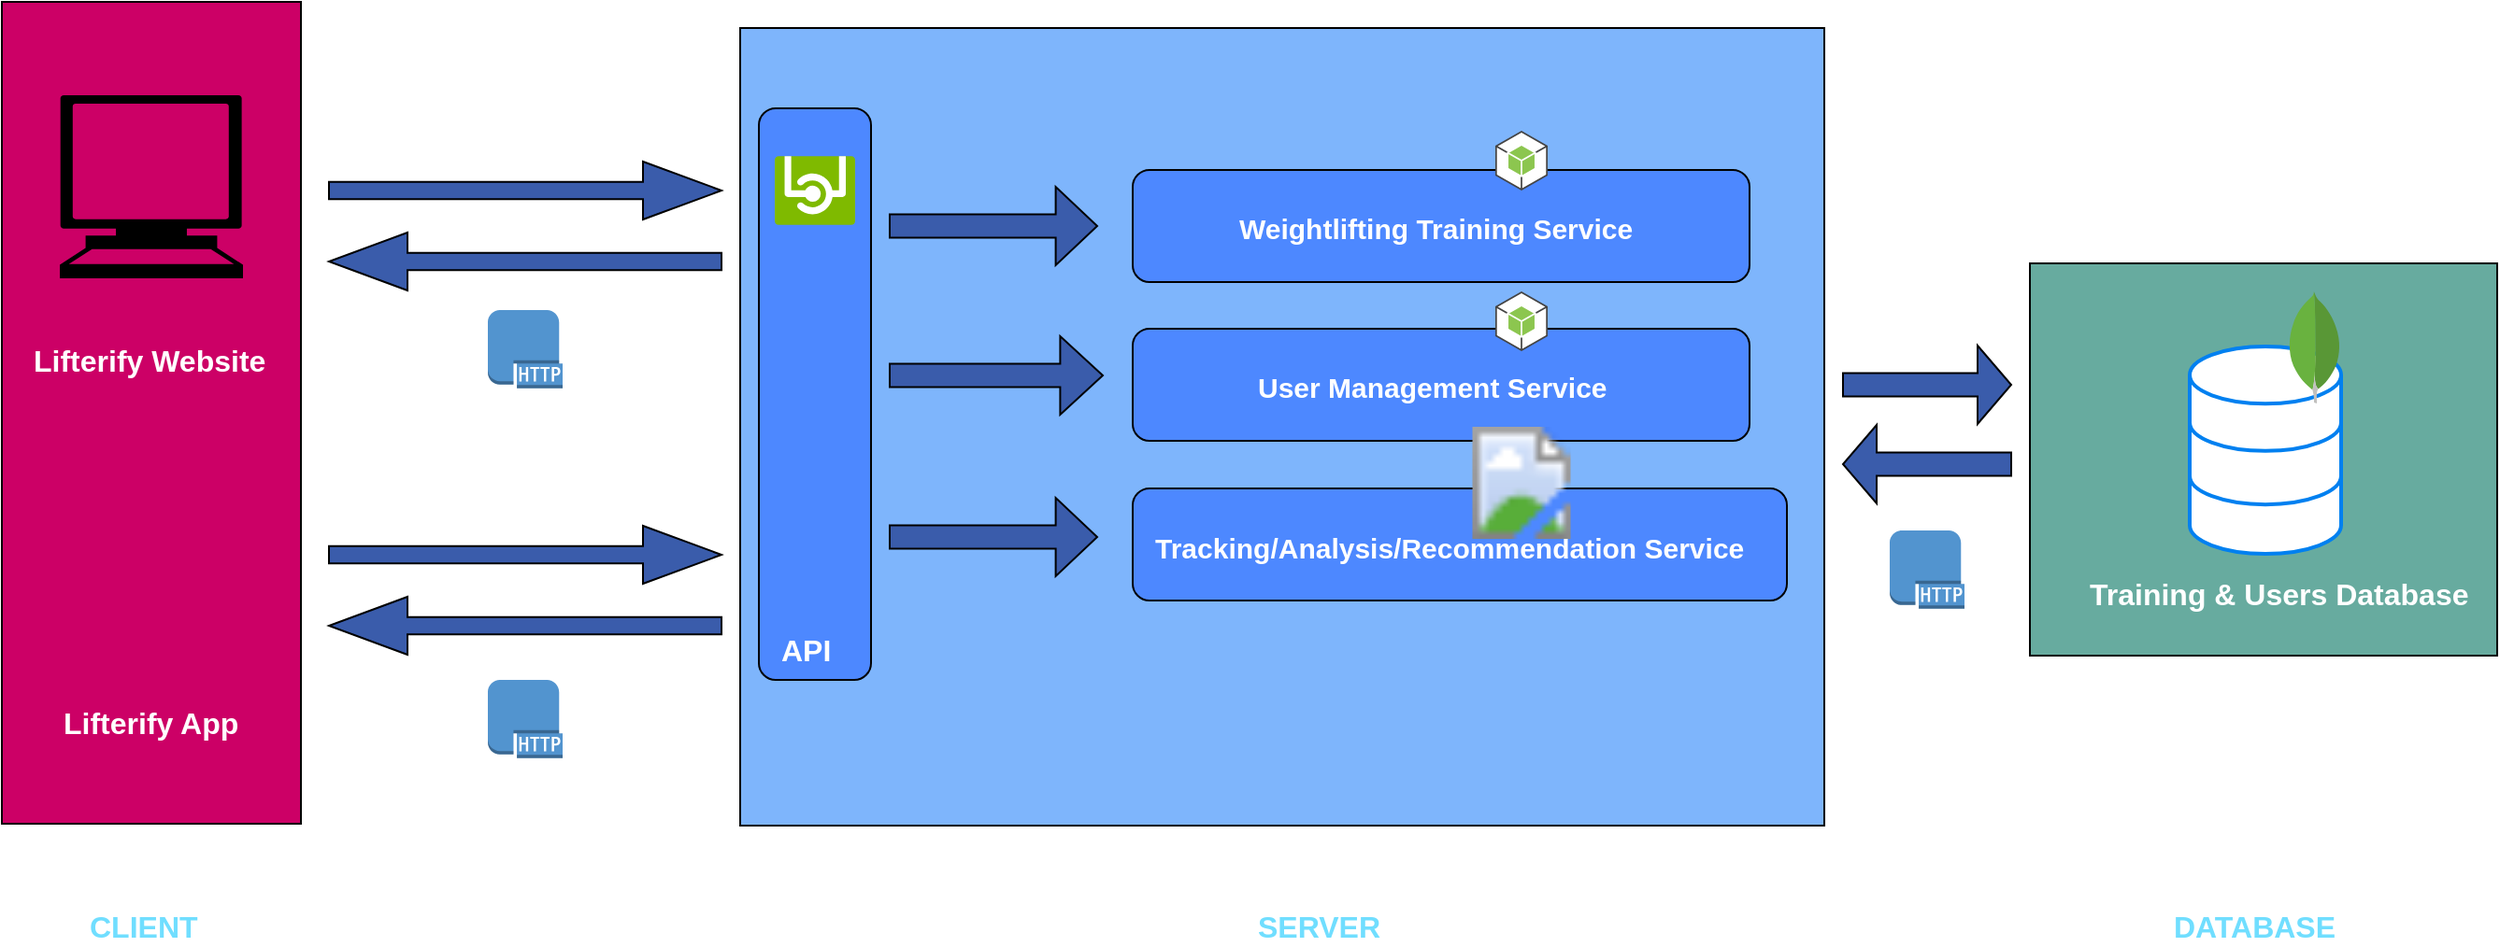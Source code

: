 <mxfile version="11.2.8" type="device" pages="1"><diagram id="MjchS-lPM_sPSTgsocb0" name="Page-1"><mxGraphModel dx="2483" dy="888" grid="1" gridSize="10" guides="1" tooltips="1" connect="1" arrows="1" fold="1" page="1" pageScale="1" pageWidth="827" pageHeight="1169" math="0" shadow="0"><root><mxCell id="0"/><mxCell id="1" parent="0"/><mxCell id="pVcBsNSozdx4UE8IJczH-51" value="" style="rounded=0;whiteSpace=wrap;html=1;fontSize=16;fillColor=#67AB9F;" vertex="1" parent="1"><mxGeometry x="850" y="140" width="250" height="210" as="geometry"/></mxCell><mxCell id="pVcBsNSozdx4UE8IJczH-52" value="" style="html=1;verticalLabelPosition=bottom;align=center;labelBackgroundColor=#ffffff;verticalAlign=top;strokeWidth=2;strokeColor=#0080F0;fillColor=#ffffff;shadow=0;dashed=0;shape=mxgraph.ios7.icons.data;fontSize=16;fontColor=#FFFFFF;aspect=fixed;" vertex="1" parent="1"><mxGeometry x="935.5" y="184.5" width="81" height="111" as="geometry"/></mxCell><mxCell id="pVcBsNSozdx4UE8IJczH-43" value="" style="rounded=0;whiteSpace=wrap;html=1;fontSize=16;fillColor=#7EB5FC;" vertex="1" parent="1"><mxGeometry x="160" y="14" width="580" height="427" as="geometry"/></mxCell><mxCell id="pVcBsNSozdx4UE8IJczH-11" value="" style="rounded=1;whiteSpace=wrap;html=1;fontSize=16;fillColor=#4D88FF;" vertex="1" parent="1"><mxGeometry x="170" y="57" width="60" height="306" as="geometry"/></mxCell><mxCell id="pVcBsNSozdx4UE8IJczH-42" value="" style="rounded=0;whiteSpace=wrap;html=1;fontSize=16;fillColor=#CC0066;strokeColor=#000000;" vertex="1" parent="1"><mxGeometry x="-235" width="160" height="440" as="geometry"/></mxCell><mxCell id="pVcBsNSozdx4UE8IJczH-2" value="" style="dashed=0;outlineConnect=0;html=1;align=center;labelPosition=center;verticalLabelPosition=bottom;verticalAlign=top;shape=mxgraph.weblogos.mongodb;aspect=fixed;" vertex="1" parent="1"><mxGeometry x="988" y="155" width="28.68" height="60" as="geometry"/></mxCell><mxCell id="pVcBsNSozdx4UE8IJczH-3" value="" style="rounded=1;whiteSpace=wrap;html=1;fillColor=#4D88FF;" vertex="1" parent="1"><mxGeometry x="370" y="175" width="330" height="60" as="geometry"/></mxCell><mxCell id="pVcBsNSozdx4UE8IJczH-4" value="User Management Service" style="text;html=1;resizable=0;points=[];autosize=1;align=left;verticalAlign=top;spacingTop=-4;fontSize=15;fontColor=#FFFFFF;fontStyle=1" vertex="1" parent="1"><mxGeometry x="435" y="195" width="200" height="20" as="geometry"/></mxCell><mxCell id="pVcBsNSozdx4UE8IJczH-5" value="" style="rounded=1;whiteSpace=wrap;html=1;fillColor=#4D88FF;" vertex="1" parent="1"><mxGeometry x="370" y="260.5" width="350" height="60" as="geometry"/></mxCell><mxCell id="pVcBsNSozdx4UE8IJczH-6" value="Tracking/Analysis/Recommendation Service" style="text;html=1;resizable=0;points=[];autosize=1;align=left;verticalAlign=top;spacingTop=-4;fontSize=15;fontColor=#FFFFFF;fontStyle=1" vertex="1" parent="1"><mxGeometry x="380" y="280.5" width="330" height="20" as="geometry"/></mxCell><mxCell id="pVcBsNSozdx4UE8IJczH-7" value="" style="aspect=fixed;html=1;perimeter=none;align=center;shadow=0;dashed=0;image;fontSize=12;image=img/lib/mscae/API.svg;" vertex="1" parent="1"><mxGeometry x="178.5" y="82.5" width="43" height="37" as="geometry"/></mxCell><mxCell id="pVcBsNSozdx4UE8IJczH-8" value="API" style="text;html=1;resizable=0;points=[];autosize=1;align=left;verticalAlign=top;spacingTop=-4;fontSize=16;fontColor=#FFFFFF;fontStyle=1" vertex="1" parent="1"><mxGeometry x="180" y="335" width="40" height="20" as="geometry"/></mxCell><mxCell id="pVcBsNSozdx4UE8IJczH-10" value="Training &amp;amp; Users Database" style="text;html=1;resizable=0;points=[];autosize=1;align=left;verticalAlign=top;spacingTop=-4;fontSize=16;fontColor=#FFFFFF;fontStyle=1" vertex="1" parent="1"><mxGeometry x="880" y="305" width="210" height="20" as="geometry"/></mxCell><mxCell id="pVcBsNSozdx4UE8IJczH-14" value="" style="shape=image;html=1;verticalAlign=top;verticalLabelPosition=bottom;labelBackgroundColor=#ffffff;imageAspect=0;aspect=fixed;image=https://cdn4.iconfinder.com/data/icons/miu/24/device-iPhone-smartphone-vertical-glyph-128.png;fontSize=16;" vertex="1" parent="1"><mxGeometry x="-204.5" y="260.5" width="99" height="99" as="geometry"/></mxCell><mxCell id="pVcBsNSozdx4UE8IJczH-15" value="Lifterify App" style="text;html=1;resizable=0;points=[];autosize=1;align=left;verticalAlign=top;spacingTop=-4;fontSize=16;fontColor=#FFFFFF;fontStyle=1" vertex="1" parent="1"><mxGeometry x="-204" y="374" width="100" height="20" as="geometry"/></mxCell><mxCell id="pVcBsNSozdx4UE8IJczH-16" value="Lifterify Website" style="text;html=1;resizable=0;points=[];autosize=1;align=left;verticalAlign=top;spacingTop=-4;fontSize=16;fontColor=#FFFFFF;fontStyle=1" vertex="1" parent="1"><mxGeometry x="-220" y="180" width="130" height="20" as="geometry"/></mxCell><mxCell id="pVcBsNSozdx4UE8IJczH-17" value="" style="rounded=1;whiteSpace=wrap;html=1;fillColor=#4D88FF;" vertex="1" parent="1"><mxGeometry x="370" y="90" width="330" height="60" as="geometry"/></mxCell><mxCell id="pVcBsNSozdx4UE8IJczH-18" value="Weightlifting Training Service" style="text;html=1;resizable=0;points=[];autosize=1;align=left;verticalAlign=top;spacingTop=-4;fontSize=15;fontColor=#FFFFFF;fontStyle=1" vertex="1" parent="1"><mxGeometry x="425" y="110" width="220" height="20" as="geometry"/></mxCell><mxCell id="pVcBsNSozdx4UE8IJczH-22" value="CLIENT" style="text;html=1;resizable=0;points=[];autosize=1;align=left;verticalAlign=top;spacingTop=-4;fontSize=16;fontStyle=1;fontColor=#70DEFF;" vertex="1" parent="1"><mxGeometry x="-190" y="483" width="70" height="20" as="geometry"/></mxCell><mxCell id="pVcBsNSozdx4UE8IJczH-23" value="SERVER" style="text;html=1;resizable=0;points=[];autosize=1;align=left;verticalAlign=top;spacingTop=-4;fontSize=16;fontStyle=1;fontColor=#70DEFF;" vertex="1" parent="1"><mxGeometry x="435" y="483" width="80" height="20" as="geometry"/></mxCell><mxCell id="pVcBsNSozdx4UE8IJczH-25" value="DATABASE" style="text;html=1;resizable=0;points=[];autosize=1;align=left;verticalAlign=top;spacingTop=-4;fontSize=16;fontStyle=1;fontColor=#70DEFF;" vertex="1" parent="1"><mxGeometry x="925" y="483" width="100" height="20" as="geometry"/></mxCell><mxCell id="pVcBsNSozdx4UE8IJczH-32" value="" style="shape=singleArrow;whiteSpace=wrap;html=1;fontSize=16;fillColor=#3A5CAB;" vertex="1" parent="1"><mxGeometry x="240" y="99" width="111" height="42" as="geometry"/></mxCell><mxCell id="pVcBsNSozdx4UE8IJczH-33" value="" style="shape=singleArrow;whiteSpace=wrap;html=1;fontSize=16;fillColor=#3A5CAB;" vertex="1" parent="1"><mxGeometry x="240" y="179" width="114" height="42" as="geometry"/></mxCell><mxCell id="pVcBsNSozdx4UE8IJczH-35" value="" style="shape=singleArrow;whiteSpace=wrap;html=1;fontSize=16;fillColor=#3A5CAB;" vertex="1" parent="1"><mxGeometry x="240" y="265.5" width="111" height="42" as="geometry"/></mxCell><mxCell id="pVcBsNSozdx4UE8IJczH-36" value="" style="shape=singleArrow;whiteSpace=wrap;html=1;fontSize=16;fillColor=#3A5CAB;" vertex="1" parent="1"><mxGeometry x="-60" y="85.5" width="210" height="31" as="geometry"/></mxCell><mxCell id="pVcBsNSozdx4UE8IJczH-39" value="" style="shape=singleArrow;whiteSpace=wrap;html=1;fontSize=16;direction=west;fillColor=#3A5CAB;" vertex="1" parent="1"><mxGeometry x="-60" y="123.5" width="210" height="31" as="geometry"/></mxCell><mxCell id="pVcBsNSozdx4UE8IJczH-41" value="" style="outlineConnect=0;dashed=0;verticalLabelPosition=bottom;verticalAlign=top;align=center;html=1;shape=mxgraph.aws3.http_protocol;fillColor=#5294CF;gradientColor=none;fontSize=16;aspect=fixed;" vertex="1" parent="1"><mxGeometry x="25" y="165" width="40" height="41.9" as="geometry"/></mxCell><mxCell id="pVcBsNSozdx4UE8IJczH-44" value="" style="shape=singleArrow;whiteSpace=wrap;html=1;fontSize=16;fillColor=#3A5CAB;" vertex="1" parent="1"><mxGeometry x="-60" y="280.5" width="210" height="31" as="geometry"/></mxCell><mxCell id="pVcBsNSozdx4UE8IJczH-45" value="" style="shape=singleArrow;whiteSpace=wrap;html=1;fontSize=16;direction=west;fillColor=#3A5CAB;" vertex="1" parent="1"><mxGeometry x="-60" y="318.5" width="210" height="31" as="geometry"/></mxCell><mxCell id="pVcBsNSozdx4UE8IJczH-46" value="" style="outlineConnect=0;dashed=0;verticalLabelPosition=bottom;verticalAlign=top;align=center;html=1;shape=mxgraph.aws3.http_protocol;fillColor=#5294CF;gradientColor=none;fontSize=16;aspect=fixed;" vertex="1" parent="1"><mxGeometry x="775" y="283" width="40" height="41.9" as="geometry"/></mxCell><mxCell id="pVcBsNSozdx4UE8IJczH-48" value="" style="shape=image;html=1;verticalAlign=top;verticalLabelPosition=bottom;labelBackgroundColor=#ffffff;imageAspect=0;aspect=fixed;image=https://cdn3.iconfinder.com/data/icons/tango-icon-library/48/emblem-system-128.png;fontSize=16;" vertex="1" parent="1"><mxGeometry x="522" y="69" width="33" height="33" as="geometry"/></mxCell><mxCell id="pVcBsNSozdx4UE8IJczH-49" value="" style="shape=image;html=1;verticalAlign=top;verticalLabelPosition=bottom;labelBackgroundColor=#ffffff;imageAspect=0;aspect=fixed;image=https://cdn3.iconfinder.com/data/icons/tango-icon-library/48/emblem-system-128.png;fontSize=16;" vertex="1" parent="1"><mxGeometry x="521.5" y="155" width="33" height="33" as="geometry"/></mxCell><mxCell id="pVcBsNSozdx4UE8IJczH-50" value="" style="shape=image;html=1;verticalAlign=top;verticalLabelPosition=bottom;labelBackgroundColor=#ffffff;imageAspect=0;aspect=fixed;image=https://cdn3.iconfinder.com/data/icons/tango-icon-library/48/emblem-system-128.png;fontSize=16;" vertex="1" parent="1"><mxGeometry x="522" y="241" width="33" height="33" as="geometry"/></mxCell><mxCell id="pVcBsNSozdx4UE8IJczH-54" value="" style="shape=singleArrow;whiteSpace=wrap;html=1;fontSize=16;fillColor=#3A5CAB;" vertex="1" parent="1"><mxGeometry x="750" y="184" width="90" height="42" as="geometry"/></mxCell><mxCell id="pVcBsNSozdx4UE8IJczH-55" value="" style="shape=singleArrow;whiteSpace=wrap;html=1;fontSize=16;fillColor=#3A5CAB;direction=west;" vertex="1" parent="1"><mxGeometry x="750" y="226.5" width="90" height="42" as="geometry"/></mxCell><mxCell id="pVcBsNSozdx4UE8IJczH-57" value="" style="outlineConnect=0;dashed=0;verticalLabelPosition=bottom;verticalAlign=top;align=center;html=1;shape=mxgraph.aws3.http_protocol;fillColor=#5294CF;gradientColor=none;fontSize=16;aspect=fixed;" vertex="1" parent="1"><mxGeometry x="25" y="363" width="40" height="41.9" as="geometry"/></mxCell><mxCell id="pVcBsNSozdx4UE8IJczH-59" value="" style="shape=image;html=1;verticalAlign=top;verticalLabelPosition=bottom;labelBackgroundColor=#ffffff;imageAspect=0;aspect=fixed;image=https://cdn3.iconfinder.com/data/icons/black-white-social-media/32/logo_social_media_www-128.png;strokeColor=#000000;strokeWidth=3;fillColor=#7EB5FC;fontSize=15;fontColor=#75DAFF;" vertex="1" parent="1"><mxGeometry x="-180.5" y="60" width="51" height="51" as="geometry"/></mxCell><mxCell id="pVcBsNSozdx4UE8IJczH-61" value="" style="shape=mxgraph.signs.tech.computer;html=1;fillColor=#000000;strokeColor=none;verticalLabelPosition=bottom;verticalAlign=top;align=center;labelBackgroundColor=#ffffff;fontSize=15;fontColor=#75DAFF;" vertex="1" parent="1"><mxGeometry x="-204" y="50" width="98" height="98" as="geometry"/></mxCell><mxCell id="pVcBsNSozdx4UE8IJczH-63" value="" style="outlineConnect=0;dashed=0;verticalLabelPosition=bottom;verticalAlign=top;align=center;html=1;shape=mxgraph.aws3.android;fillColor=#8CC64F;gradientColor=none;labelBackgroundColor=#ffffff;strokeColor=#000000;strokeWidth=3;fontSize=15;fontColor=#75DAFF;aspect=fixed;" vertex="1" parent="1"><mxGeometry x="564" y="155" width="28" height="32" as="geometry"/></mxCell><mxCell id="pVcBsNSozdx4UE8IJczH-64" value="" style="outlineConnect=0;dashed=0;verticalLabelPosition=bottom;verticalAlign=top;align=center;html=1;shape=mxgraph.aws3.android;fillColor=#8CC64F;gradientColor=none;labelBackgroundColor=#ffffff;strokeColor=#000000;strokeWidth=3;fontSize=15;fontColor=#75DAFF;aspect=fixed;" vertex="1" parent="1"><mxGeometry x="564" y="69" width="28" height="32" as="geometry"/></mxCell><mxCell id="pVcBsNSozdx4UE8IJczH-65" value="" style="shape=image;html=1;verticalLabelPosition=bottom;labelBackgroundColor=#ffffff;verticalAlign=top;imageAspect=1;aspect=fixed;image=https://dwglogo.com/wp-content/uploads/2017/12/Spring_Framework_logo_01.png;strokeColor=#000000;strokeWidth=3;fillColor=#67AB9F;fontSize=15;fontColor=none;noLabel=1;" vertex="1" parent="1"><mxGeometry x="535" y="227.5" width="86" height="60" as="geometry"/></mxCell></root></mxGraphModel></diagram></mxfile>